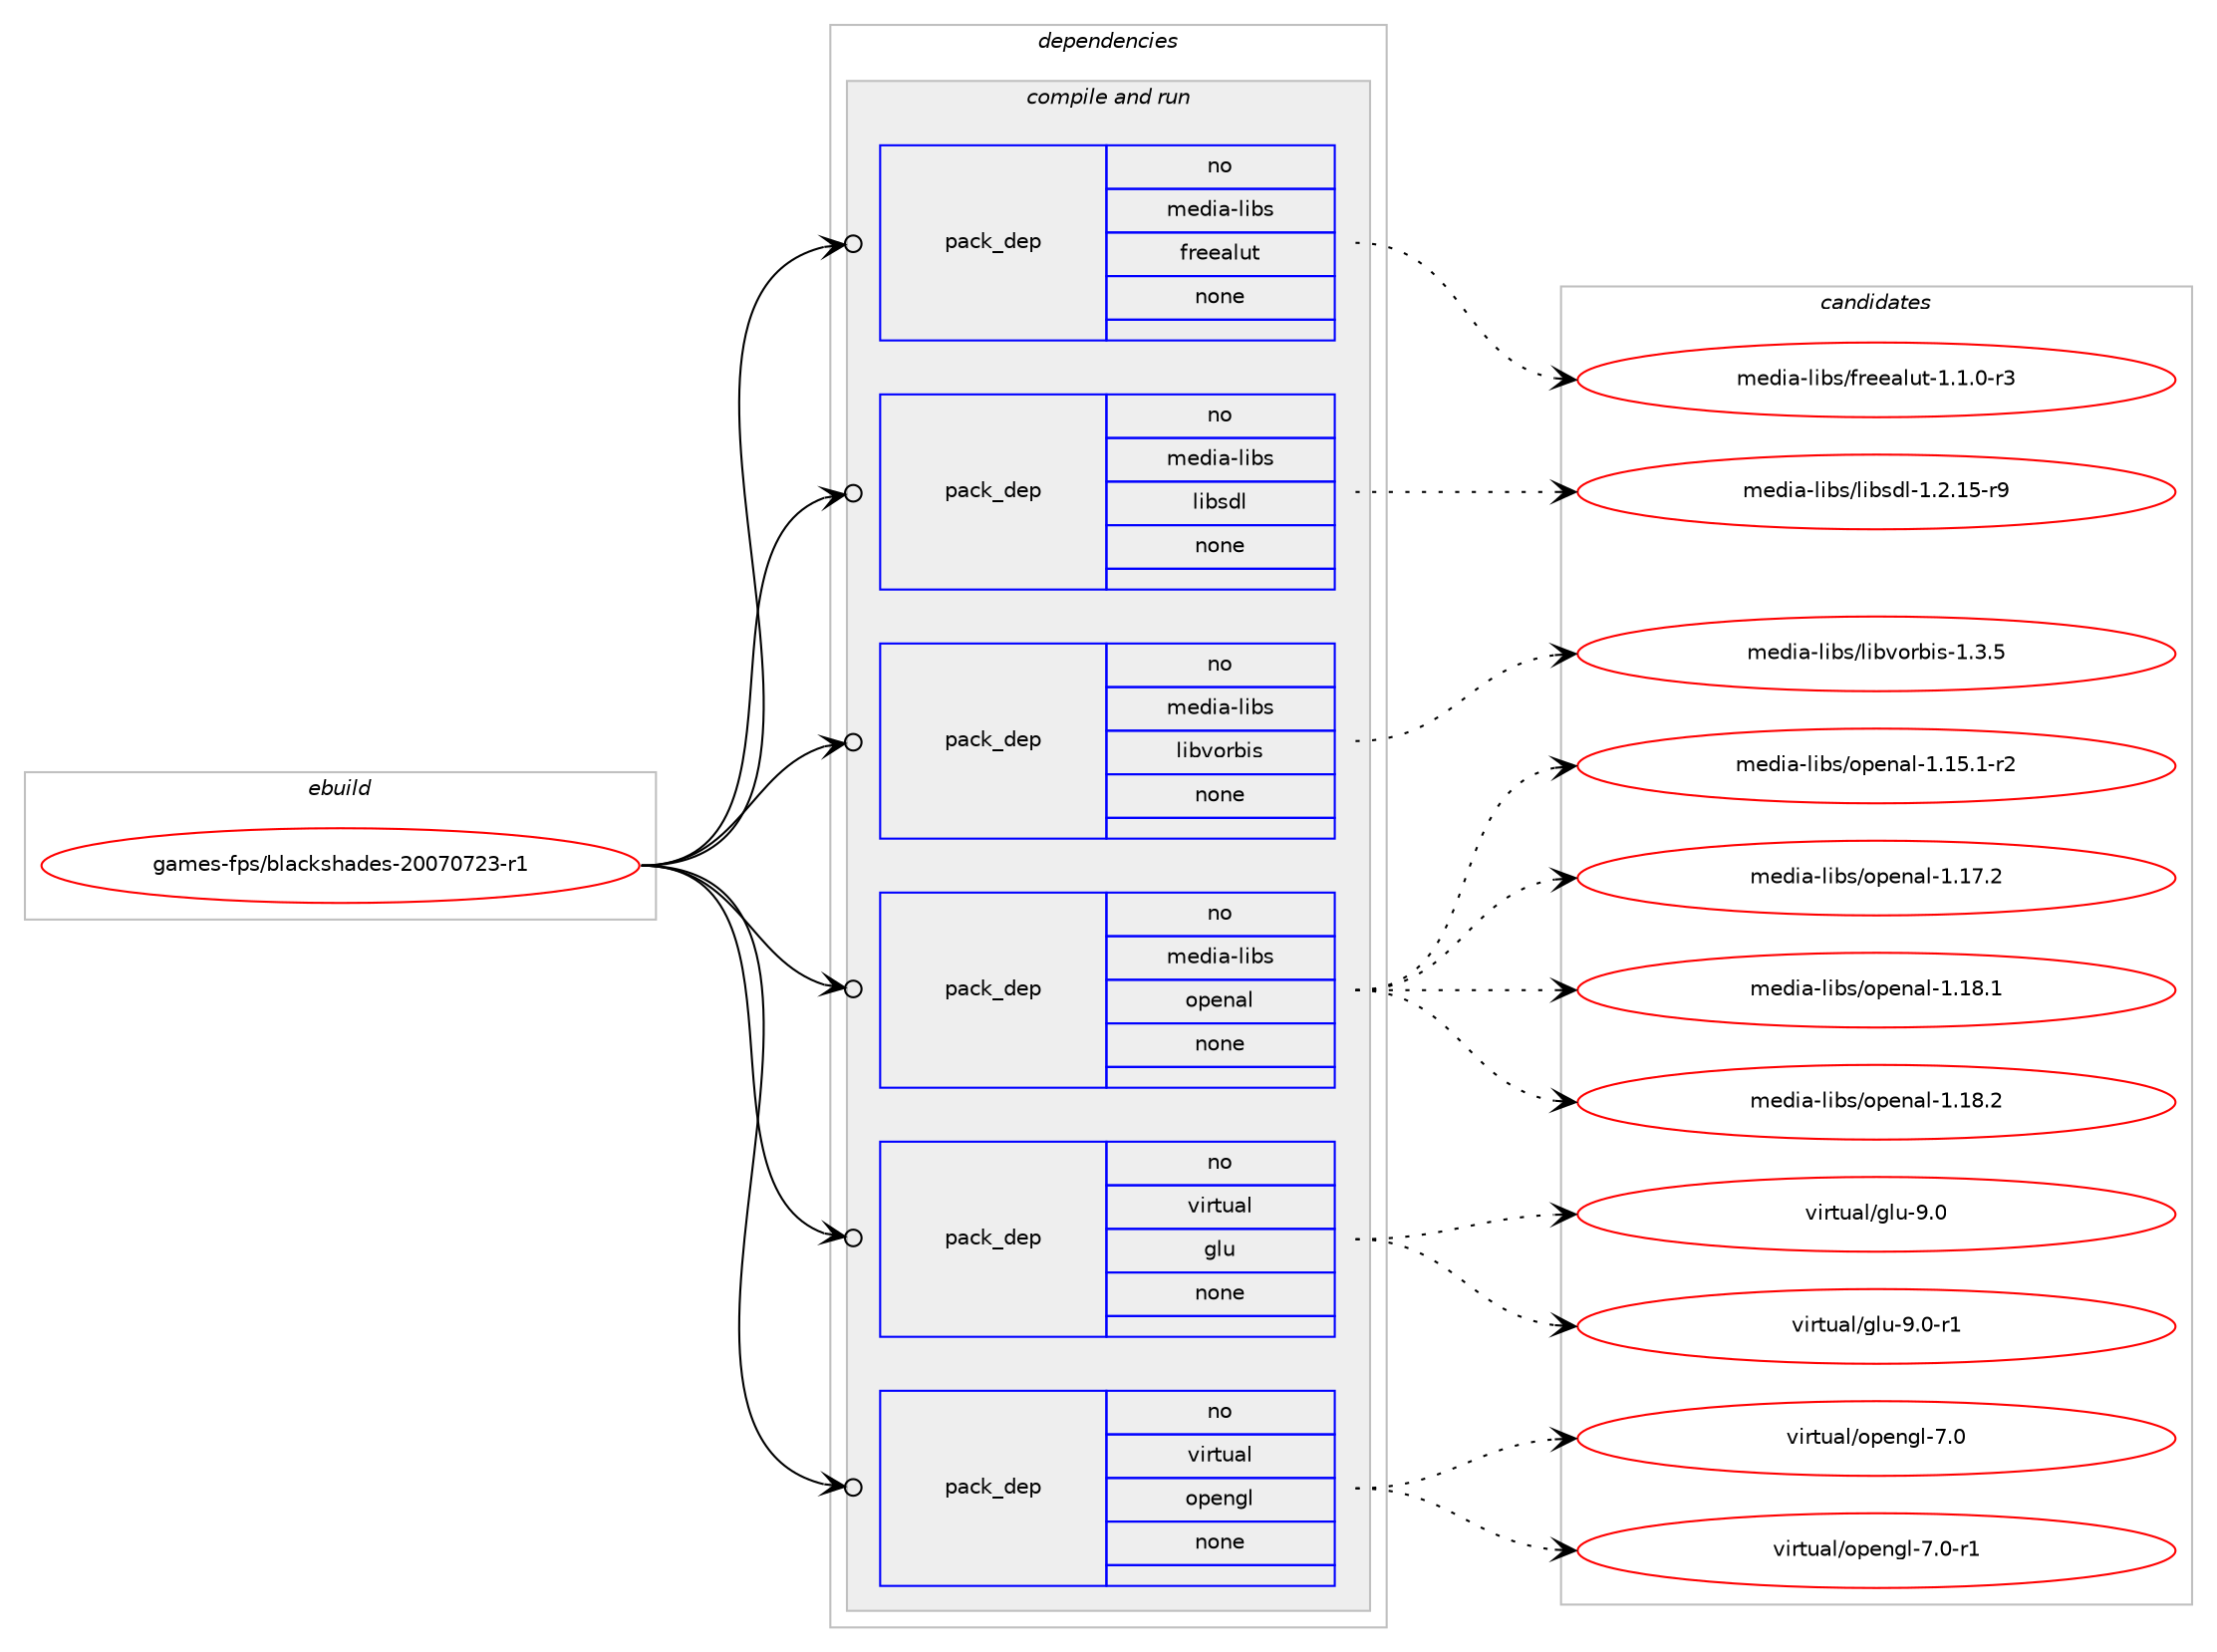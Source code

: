 digraph prolog {

# *************
# Graph options
# *************

newrank=true;
concentrate=true;
compound=true;
graph [rankdir=LR,fontname=Helvetica,fontsize=10,ranksep=1.5];#, ranksep=2.5, nodesep=0.2];
edge  [arrowhead=vee];
node  [fontname=Helvetica,fontsize=10];

# **********
# The ebuild
# **********

subgraph cluster_leftcol {
color=gray;
rank=same;
label=<<i>ebuild</i>>;
id [label="games-fps/blackshades-20070723-r1", color=red, width=4, href="../games-fps/blackshades-20070723-r1.svg"];
}

# ****************
# The dependencies
# ****************

subgraph cluster_midcol {
color=gray;
label=<<i>dependencies</i>>;
subgraph cluster_compile {
fillcolor="#eeeeee";
style=filled;
label=<<i>compile</i>>;
}
subgraph cluster_compileandrun {
fillcolor="#eeeeee";
style=filled;
label=<<i>compile and run</i>>;
subgraph pack213320 {
dependency298081 [label=<<TABLE BORDER="0" CELLBORDER="1" CELLSPACING="0" CELLPADDING="4" WIDTH="220"><TR><TD ROWSPAN="6" CELLPADDING="30">pack_dep</TD></TR><TR><TD WIDTH="110">no</TD></TR><TR><TD>media-libs</TD></TR><TR><TD>freealut</TD></TR><TR><TD>none</TD></TR><TR><TD></TD></TR></TABLE>>, shape=none, color=blue];
}
id:e -> dependency298081:w [weight=20,style="solid",arrowhead="odotvee"];
subgraph pack213321 {
dependency298082 [label=<<TABLE BORDER="0" CELLBORDER="1" CELLSPACING="0" CELLPADDING="4" WIDTH="220"><TR><TD ROWSPAN="6" CELLPADDING="30">pack_dep</TD></TR><TR><TD WIDTH="110">no</TD></TR><TR><TD>media-libs</TD></TR><TR><TD>libsdl</TD></TR><TR><TD>none</TD></TR><TR><TD></TD></TR></TABLE>>, shape=none, color=blue];
}
id:e -> dependency298082:w [weight=20,style="solid",arrowhead="odotvee"];
subgraph pack213322 {
dependency298083 [label=<<TABLE BORDER="0" CELLBORDER="1" CELLSPACING="0" CELLPADDING="4" WIDTH="220"><TR><TD ROWSPAN="6" CELLPADDING="30">pack_dep</TD></TR><TR><TD WIDTH="110">no</TD></TR><TR><TD>media-libs</TD></TR><TR><TD>libvorbis</TD></TR><TR><TD>none</TD></TR><TR><TD></TD></TR></TABLE>>, shape=none, color=blue];
}
id:e -> dependency298083:w [weight=20,style="solid",arrowhead="odotvee"];
subgraph pack213323 {
dependency298084 [label=<<TABLE BORDER="0" CELLBORDER="1" CELLSPACING="0" CELLPADDING="4" WIDTH="220"><TR><TD ROWSPAN="6" CELLPADDING="30">pack_dep</TD></TR><TR><TD WIDTH="110">no</TD></TR><TR><TD>media-libs</TD></TR><TR><TD>openal</TD></TR><TR><TD>none</TD></TR><TR><TD></TD></TR></TABLE>>, shape=none, color=blue];
}
id:e -> dependency298084:w [weight=20,style="solid",arrowhead="odotvee"];
subgraph pack213324 {
dependency298085 [label=<<TABLE BORDER="0" CELLBORDER="1" CELLSPACING="0" CELLPADDING="4" WIDTH="220"><TR><TD ROWSPAN="6" CELLPADDING="30">pack_dep</TD></TR><TR><TD WIDTH="110">no</TD></TR><TR><TD>virtual</TD></TR><TR><TD>glu</TD></TR><TR><TD>none</TD></TR><TR><TD></TD></TR></TABLE>>, shape=none, color=blue];
}
id:e -> dependency298085:w [weight=20,style="solid",arrowhead="odotvee"];
subgraph pack213325 {
dependency298086 [label=<<TABLE BORDER="0" CELLBORDER="1" CELLSPACING="0" CELLPADDING="4" WIDTH="220"><TR><TD ROWSPAN="6" CELLPADDING="30">pack_dep</TD></TR><TR><TD WIDTH="110">no</TD></TR><TR><TD>virtual</TD></TR><TR><TD>opengl</TD></TR><TR><TD>none</TD></TR><TR><TD></TD></TR></TABLE>>, shape=none, color=blue];
}
id:e -> dependency298086:w [weight=20,style="solid",arrowhead="odotvee"];
}
subgraph cluster_run {
fillcolor="#eeeeee";
style=filled;
label=<<i>run</i>>;
}
}

# **************
# The candidates
# **************

subgraph cluster_choices {
rank=same;
color=gray;
label=<<i>candidates</i>>;

subgraph choice213320 {
color=black;
nodesep=1;
choice10910110010597451081059811547102114101101971081171164549464946484511451 [label="media-libs/freealut-1.1.0-r3", color=red, width=4,href="../media-libs/freealut-1.1.0-r3.svg"];
dependency298081:e -> choice10910110010597451081059811547102114101101971081171164549464946484511451:w [style=dotted,weight="100"];
}
subgraph choice213321 {
color=black;
nodesep=1;
choice1091011001059745108105981154710810598115100108454946504649534511457 [label="media-libs/libsdl-1.2.15-r9", color=red, width=4,href="../media-libs/libsdl-1.2.15-r9.svg"];
dependency298082:e -> choice1091011001059745108105981154710810598115100108454946504649534511457:w [style=dotted,weight="100"];
}
subgraph choice213322 {
color=black;
nodesep=1;
choice109101100105974510810598115471081059811811111498105115454946514653 [label="media-libs/libvorbis-1.3.5", color=red, width=4,href="../media-libs/libvorbis-1.3.5.svg"];
dependency298083:e -> choice109101100105974510810598115471081059811811111498105115454946514653:w [style=dotted,weight="100"];
}
subgraph choice213323 {
color=black;
nodesep=1;
choice1091011001059745108105981154711111210111097108454946495346494511450 [label="media-libs/openal-1.15.1-r2", color=red, width=4,href="../media-libs/openal-1.15.1-r2.svg"];
choice109101100105974510810598115471111121011109710845494649554650 [label="media-libs/openal-1.17.2", color=red, width=4,href="../media-libs/openal-1.17.2.svg"];
choice109101100105974510810598115471111121011109710845494649564649 [label="media-libs/openal-1.18.1", color=red, width=4,href="../media-libs/openal-1.18.1.svg"];
choice109101100105974510810598115471111121011109710845494649564650 [label="media-libs/openal-1.18.2", color=red, width=4,href="../media-libs/openal-1.18.2.svg"];
dependency298084:e -> choice1091011001059745108105981154711111210111097108454946495346494511450:w [style=dotted,weight="100"];
dependency298084:e -> choice109101100105974510810598115471111121011109710845494649554650:w [style=dotted,weight="100"];
dependency298084:e -> choice109101100105974510810598115471111121011109710845494649564649:w [style=dotted,weight="100"];
dependency298084:e -> choice109101100105974510810598115471111121011109710845494649564650:w [style=dotted,weight="100"];
}
subgraph choice213324 {
color=black;
nodesep=1;
choice118105114116117971084710310811745574648 [label="virtual/glu-9.0", color=red, width=4,href="../virtual/glu-9.0.svg"];
choice1181051141161179710847103108117455746484511449 [label="virtual/glu-9.0-r1", color=red, width=4,href="../virtual/glu-9.0-r1.svg"];
dependency298085:e -> choice118105114116117971084710310811745574648:w [style=dotted,weight="100"];
dependency298085:e -> choice1181051141161179710847103108117455746484511449:w [style=dotted,weight="100"];
}
subgraph choice213325 {
color=black;
nodesep=1;
choice118105114116117971084711111210111010310845554648 [label="virtual/opengl-7.0", color=red, width=4,href="../virtual/opengl-7.0.svg"];
choice1181051141161179710847111112101110103108455546484511449 [label="virtual/opengl-7.0-r1", color=red, width=4,href="../virtual/opengl-7.0-r1.svg"];
dependency298086:e -> choice118105114116117971084711111210111010310845554648:w [style=dotted,weight="100"];
dependency298086:e -> choice1181051141161179710847111112101110103108455546484511449:w [style=dotted,weight="100"];
}
}

}
